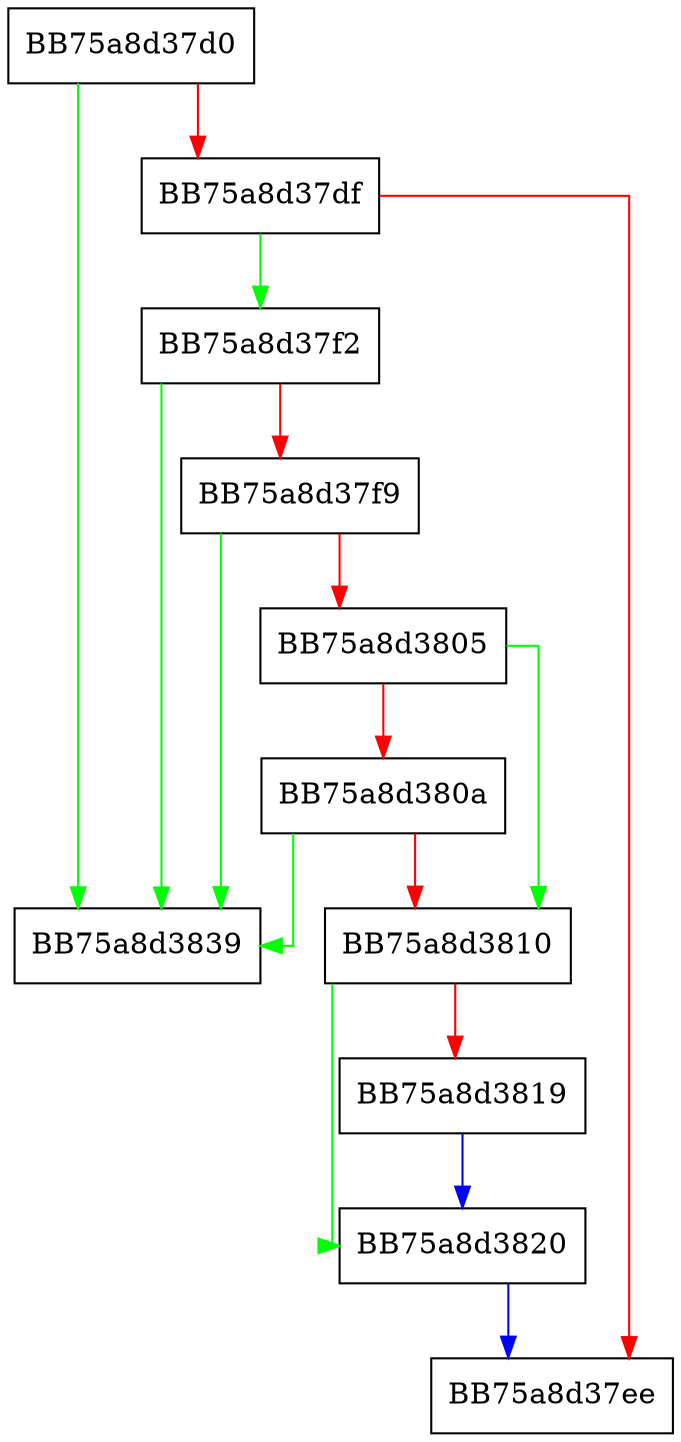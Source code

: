 digraph underflow {
  node [shape="box"];
  graph [splines=ortho];
  BB75a8d37d0 -> BB75a8d3839 [color="green"];
  BB75a8d37d0 -> BB75a8d37df [color="red"];
  BB75a8d37df -> BB75a8d37f2 [color="green"];
  BB75a8d37df -> BB75a8d37ee [color="red"];
  BB75a8d37f2 -> BB75a8d3839 [color="green"];
  BB75a8d37f2 -> BB75a8d37f9 [color="red"];
  BB75a8d37f9 -> BB75a8d3839 [color="green"];
  BB75a8d37f9 -> BB75a8d3805 [color="red"];
  BB75a8d3805 -> BB75a8d3810 [color="green"];
  BB75a8d3805 -> BB75a8d380a [color="red"];
  BB75a8d380a -> BB75a8d3839 [color="green"];
  BB75a8d380a -> BB75a8d3810 [color="red"];
  BB75a8d3810 -> BB75a8d3820 [color="green"];
  BB75a8d3810 -> BB75a8d3819 [color="red"];
  BB75a8d3819 -> BB75a8d3820 [color="blue"];
  BB75a8d3820 -> BB75a8d37ee [color="blue"];
}